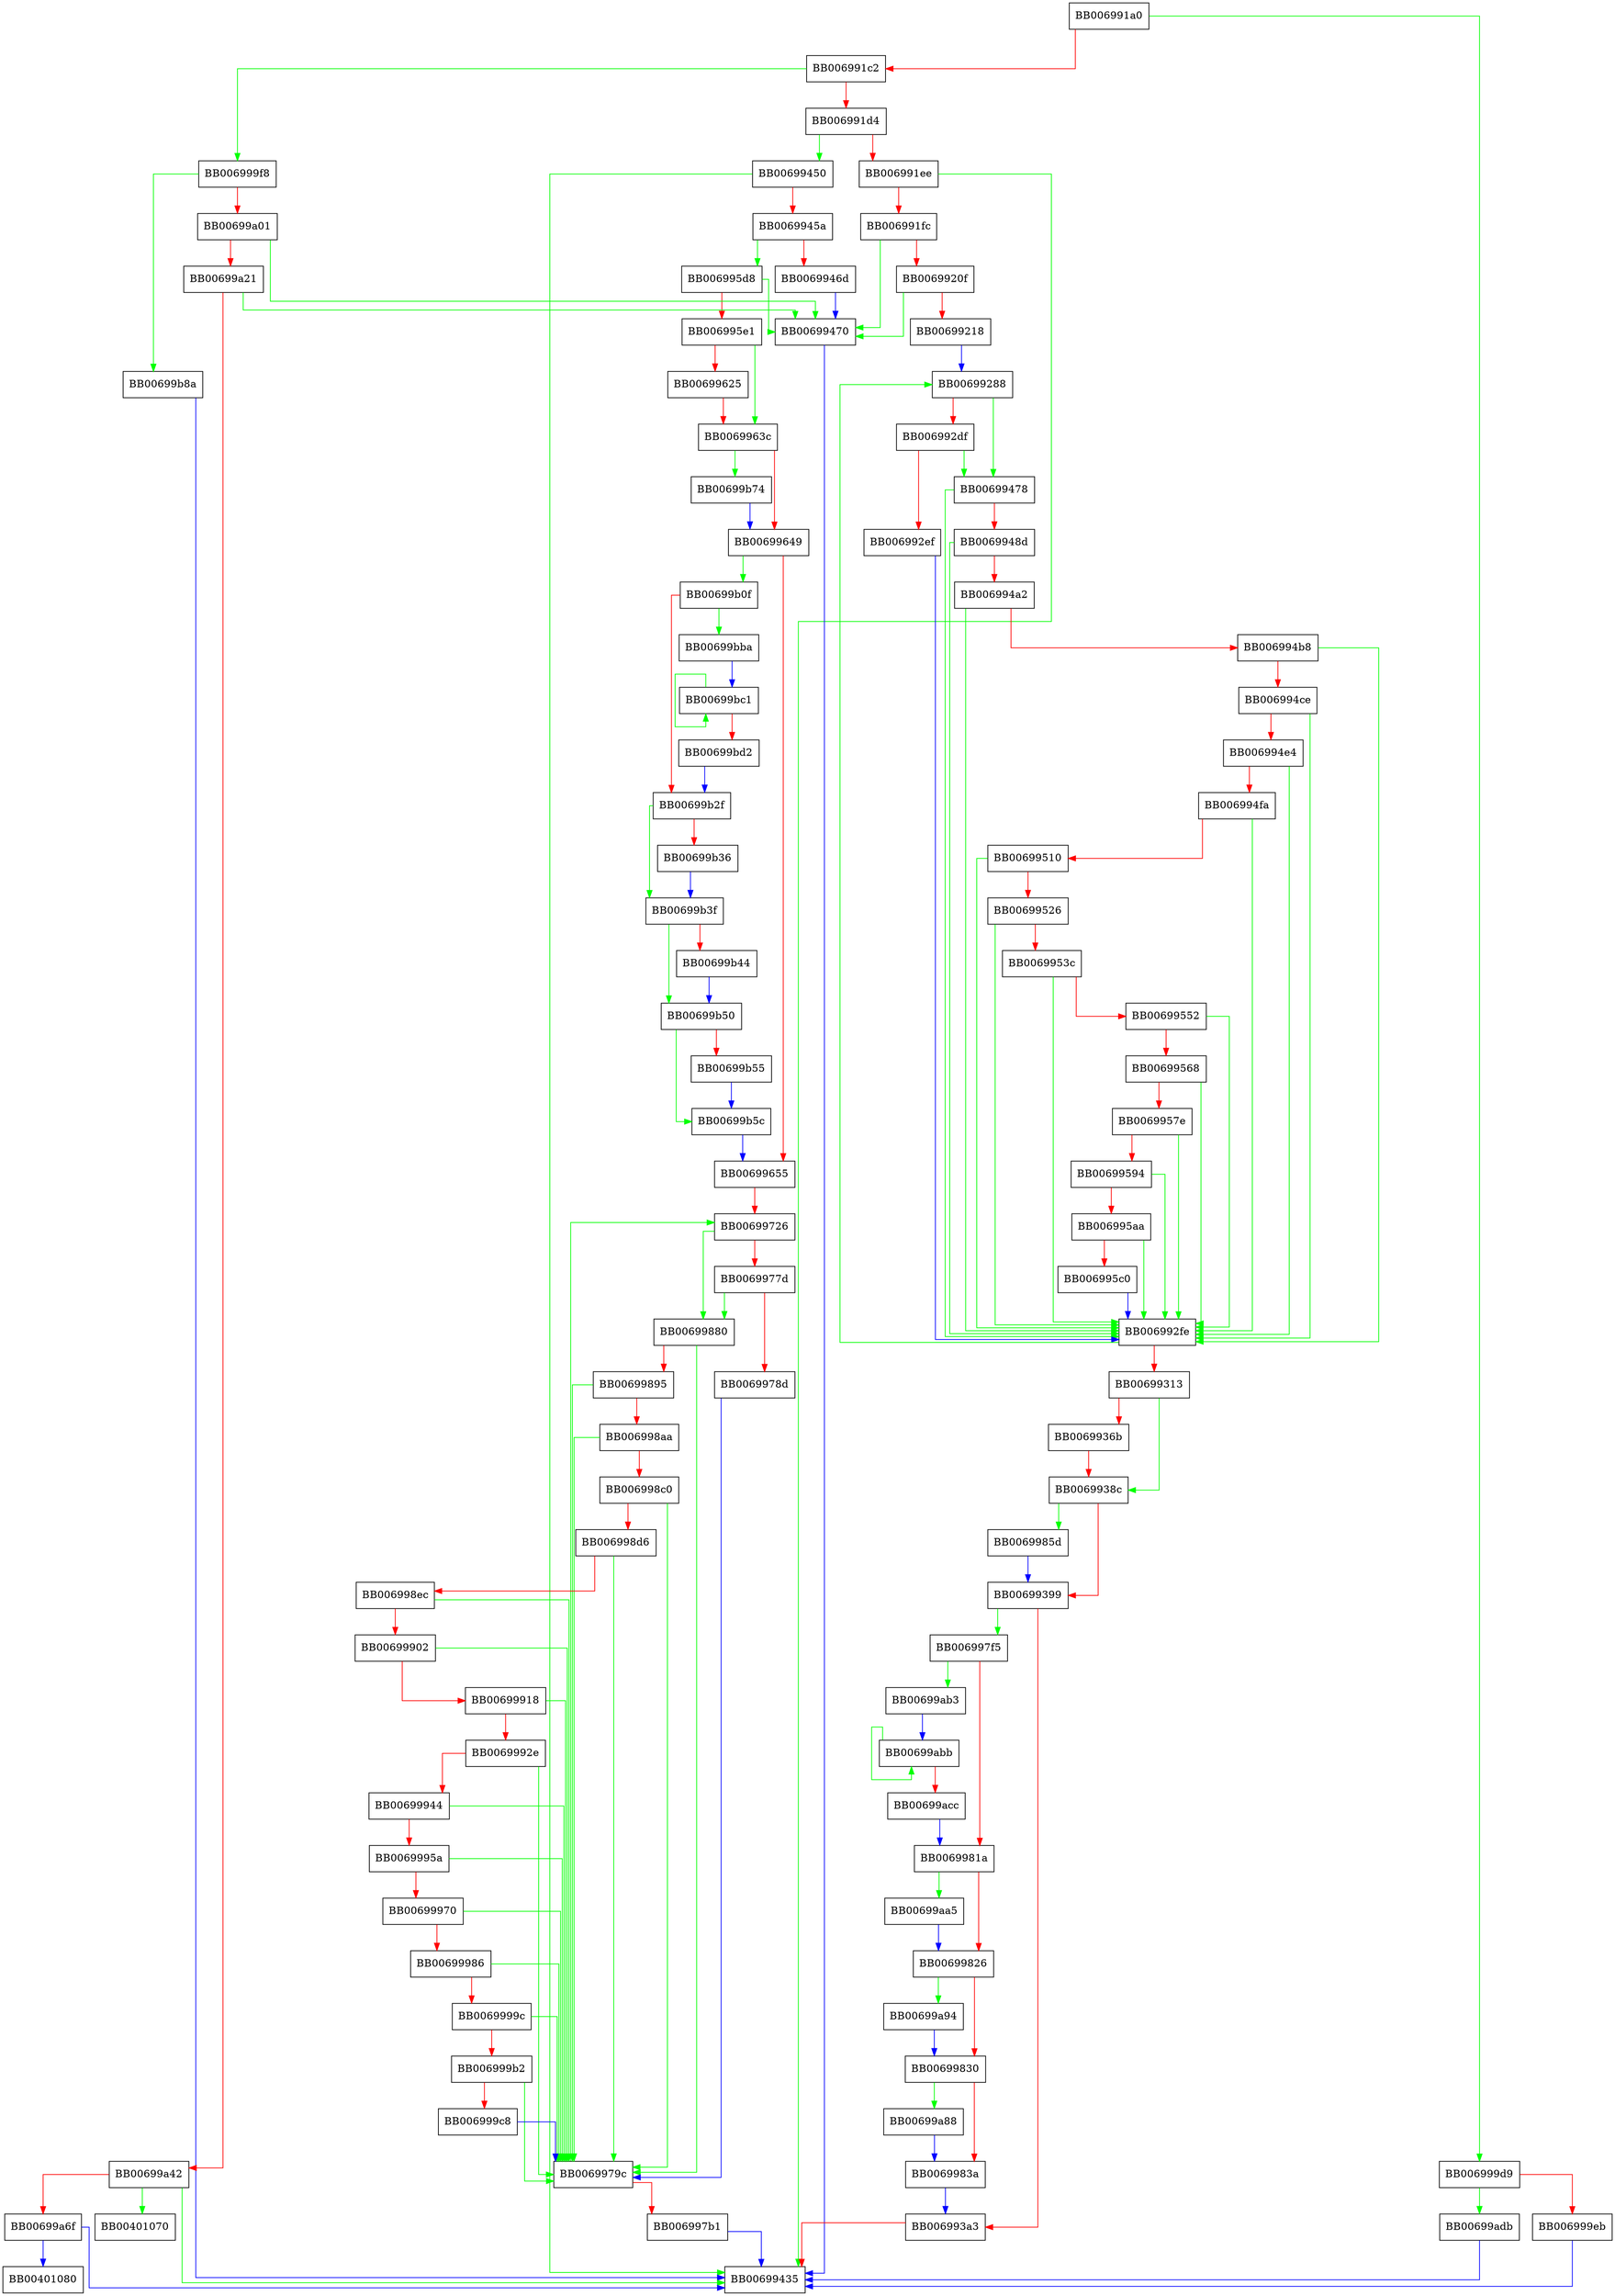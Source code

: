 digraph aes_gcm_siv_cipher {
  node [shape="box"];
  graph [splines=ortho];
  BB006991a0 -> BB006999d9 [color="green"];
  BB006991a0 -> BB006991c2 [color="red"];
  BB006991c2 -> BB006999f8 [color="green"];
  BB006991c2 -> BB006991d4 [color="red"];
  BB006991d4 -> BB00699450 [color="green"];
  BB006991d4 -> BB006991ee [color="red"];
  BB006991ee -> BB00699435 [color="green"];
  BB006991ee -> BB006991fc [color="red"];
  BB006991fc -> BB00699470 [color="green"];
  BB006991fc -> BB0069920f [color="red"];
  BB0069920f -> BB00699470 [color="green"];
  BB0069920f -> BB00699218 [color="red"];
  BB00699218 -> BB00699288 [color="blue"];
  BB00699288 -> BB00699478 [color="green"];
  BB00699288 -> BB006992df [color="red"];
  BB006992df -> BB00699478 [color="green"];
  BB006992df -> BB006992ef [color="red"];
  BB006992ef -> BB006992fe [color="blue"];
  BB006992fe -> BB00699288 [color="green"];
  BB006992fe -> BB00699313 [color="red"];
  BB00699313 -> BB0069938c [color="green"];
  BB00699313 -> BB0069936b [color="red"];
  BB0069936b -> BB0069938c [color="red"];
  BB0069938c -> BB0069985d [color="green"];
  BB0069938c -> BB00699399 [color="red"];
  BB00699399 -> BB006997f5 [color="green"];
  BB00699399 -> BB006993a3 [color="red"];
  BB006993a3 -> BB00699435 [color="red"];
  BB00699450 -> BB00699435 [color="green"];
  BB00699450 -> BB0069945a [color="red"];
  BB0069945a -> BB006995d8 [color="green"];
  BB0069945a -> BB0069946d [color="red"];
  BB0069946d -> BB00699470 [color="blue"];
  BB00699470 -> BB00699435 [color="blue"];
  BB00699478 -> BB006992fe [color="green"];
  BB00699478 -> BB0069948d [color="red"];
  BB0069948d -> BB006992fe [color="green"];
  BB0069948d -> BB006994a2 [color="red"];
  BB006994a2 -> BB006992fe [color="green"];
  BB006994a2 -> BB006994b8 [color="red"];
  BB006994b8 -> BB006992fe [color="green"];
  BB006994b8 -> BB006994ce [color="red"];
  BB006994ce -> BB006992fe [color="green"];
  BB006994ce -> BB006994e4 [color="red"];
  BB006994e4 -> BB006992fe [color="green"];
  BB006994e4 -> BB006994fa [color="red"];
  BB006994fa -> BB006992fe [color="green"];
  BB006994fa -> BB00699510 [color="red"];
  BB00699510 -> BB006992fe [color="green"];
  BB00699510 -> BB00699526 [color="red"];
  BB00699526 -> BB006992fe [color="green"];
  BB00699526 -> BB0069953c [color="red"];
  BB0069953c -> BB006992fe [color="green"];
  BB0069953c -> BB00699552 [color="red"];
  BB00699552 -> BB006992fe [color="green"];
  BB00699552 -> BB00699568 [color="red"];
  BB00699568 -> BB006992fe [color="green"];
  BB00699568 -> BB0069957e [color="red"];
  BB0069957e -> BB006992fe [color="green"];
  BB0069957e -> BB00699594 [color="red"];
  BB00699594 -> BB006992fe [color="green"];
  BB00699594 -> BB006995aa [color="red"];
  BB006995aa -> BB006992fe [color="green"];
  BB006995aa -> BB006995c0 [color="red"];
  BB006995c0 -> BB006992fe [color="blue"];
  BB006995d8 -> BB00699470 [color="green"];
  BB006995d8 -> BB006995e1 [color="red"];
  BB006995e1 -> BB0069963c [color="green"];
  BB006995e1 -> BB00699625 [color="red"];
  BB00699625 -> BB0069963c [color="red"];
  BB0069963c -> BB00699b74 [color="green"];
  BB0069963c -> BB00699649 [color="red"];
  BB00699649 -> BB00699b0f [color="green"];
  BB00699649 -> BB00699655 [color="red"];
  BB00699655 -> BB00699726 [color="red"];
  BB00699726 -> BB00699880 [color="green"];
  BB00699726 -> BB0069977d [color="red"];
  BB0069977d -> BB00699880 [color="green"];
  BB0069977d -> BB0069978d [color="red"];
  BB0069978d -> BB0069979c [color="blue"];
  BB0069979c -> BB00699726 [color="green"];
  BB0069979c -> BB006997b1 [color="red"];
  BB006997b1 -> BB00699435 [color="blue"];
  BB006997f5 -> BB00699ab3 [color="green"];
  BB006997f5 -> BB0069981a [color="red"];
  BB0069981a -> BB00699aa5 [color="green"];
  BB0069981a -> BB00699826 [color="red"];
  BB00699826 -> BB00699a94 [color="green"];
  BB00699826 -> BB00699830 [color="red"];
  BB00699830 -> BB00699a88 [color="green"];
  BB00699830 -> BB0069983a [color="red"];
  BB0069983a -> BB006993a3 [color="blue"];
  BB0069985d -> BB00699399 [color="blue"];
  BB00699880 -> BB0069979c [color="green"];
  BB00699880 -> BB00699895 [color="red"];
  BB00699895 -> BB0069979c [color="green"];
  BB00699895 -> BB006998aa [color="red"];
  BB006998aa -> BB0069979c [color="green"];
  BB006998aa -> BB006998c0 [color="red"];
  BB006998c0 -> BB0069979c [color="green"];
  BB006998c0 -> BB006998d6 [color="red"];
  BB006998d6 -> BB0069979c [color="green"];
  BB006998d6 -> BB006998ec [color="red"];
  BB006998ec -> BB0069979c [color="green"];
  BB006998ec -> BB00699902 [color="red"];
  BB00699902 -> BB0069979c [color="green"];
  BB00699902 -> BB00699918 [color="red"];
  BB00699918 -> BB0069979c [color="green"];
  BB00699918 -> BB0069992e [color="red"];
  BB0069992e -> BB0069979c [color="green"];
  BB0069992e -> BB00699944 [color="red"];
  BB00699944 -> BB0069979c [color="green"];
  BB00699944 -> BB0069995a [color="red"];
  BB0069995a -> BB0069979c [color="green"];
  BB0069995a -> BB00699970 [color="red"];
  BB00699970 -> BB0069979c [color="green"];
  BB00699970 -> BB00699986 [color="red"];
  BB00699986 -> BB0069979c [color="green"];
  BB00699986 -> BB0069999c [color="red"];
  BB0069999c -> BB0069979c [color="green"];
  BB0069999c -> BB006999b2 [color="red"];
  BB006999b2 -> BB0069979c [color="green"];
  BB006999b2 -> BB006999c8 [color="red"];
  BB006999c8 -> BB0069979c [color="blue"];
  BB006999d9 -> BB00699adb [color="green"];
  BB006999d9 -> BB006999eb [color="red"];
  BB006999eb -> BB00699435 [color="blue"];
  BB006999f8 -> BB00699b8a [color="green"];
  BB006999f8 -> BB00699a01 [color="red"];
  BB00699a01 -> BB00699470 [color="green"];
  BB00699a01 -> BB00699a21 [color="red"];
  BB00699a21 -> BB00699470 [color="green"];
  BB00699a21 -> BB00699a42 [color="red"];
  BB00699a42 -> BB00401070 [color="green"];
  BB00699a42 -> BB00699435 [color="green"];
  BB00699a42 -> BB00699a6f [color="red"];
  BB00699a6f -> BB00401080 [color="blue"];
  BB00699a6f -> BB00699435 [color="blue"];
  BB00699a88 -> BB0069983a [color="blue"];
  BB00699a94 -> BB00699830 [color="blue"];
  BB00699aa5 -> BB00699826 [color="blue"];
  BB00699ab3 -> BB00699abb [color="blue"];
  BB00699abb -> BB00699abb [color="green"];
  BB00699abb -> BB00699acc [color="red"];
  BB00699acc -> BB0069981a [color="blue"];
  BB00699adb -> BB00699435 [color="blue"];
  BB00699b0f -> BB00699bba [color="green"];
  BB00699b0f -> BB00699b2f [color="red"];
  BB00699b2f -> BB00699b3f [color="green"];
  BB00699b2f -> BB00699b36 [color="red"];
  BB00699b36 -> BB00699b3f [color="blue"];
  BB00699b3f -> BB00699b50 [color="green"];
  BB00699b3f -> BB00699b44 [color="red"];
  BB00699b44 -> BB00699b50 [color="blue"];
  BB00699b50 -> BB00699b5c [color="green"];
  BB00699b50 -> BB00699b55 [color="red"];
  BB00699b55 -> BB00699b5c [color="blue"];
  BB00699b5c -> BB00699655 [color="blue"];
  BB00699b74 -> BB00699649 [color="blue"];
  BB00699b8a -> BB00699435 [color="blue"];
  BB00699bba -> BB00699bc1 [color="blue"];
  BB00699bc1 -> BB00699bc1 [color="green"];
  BB00699bc1 -> BB00699bd2 [color="red"];
  BB00699bd2 -> BB00699b2f [color="blue"];
}